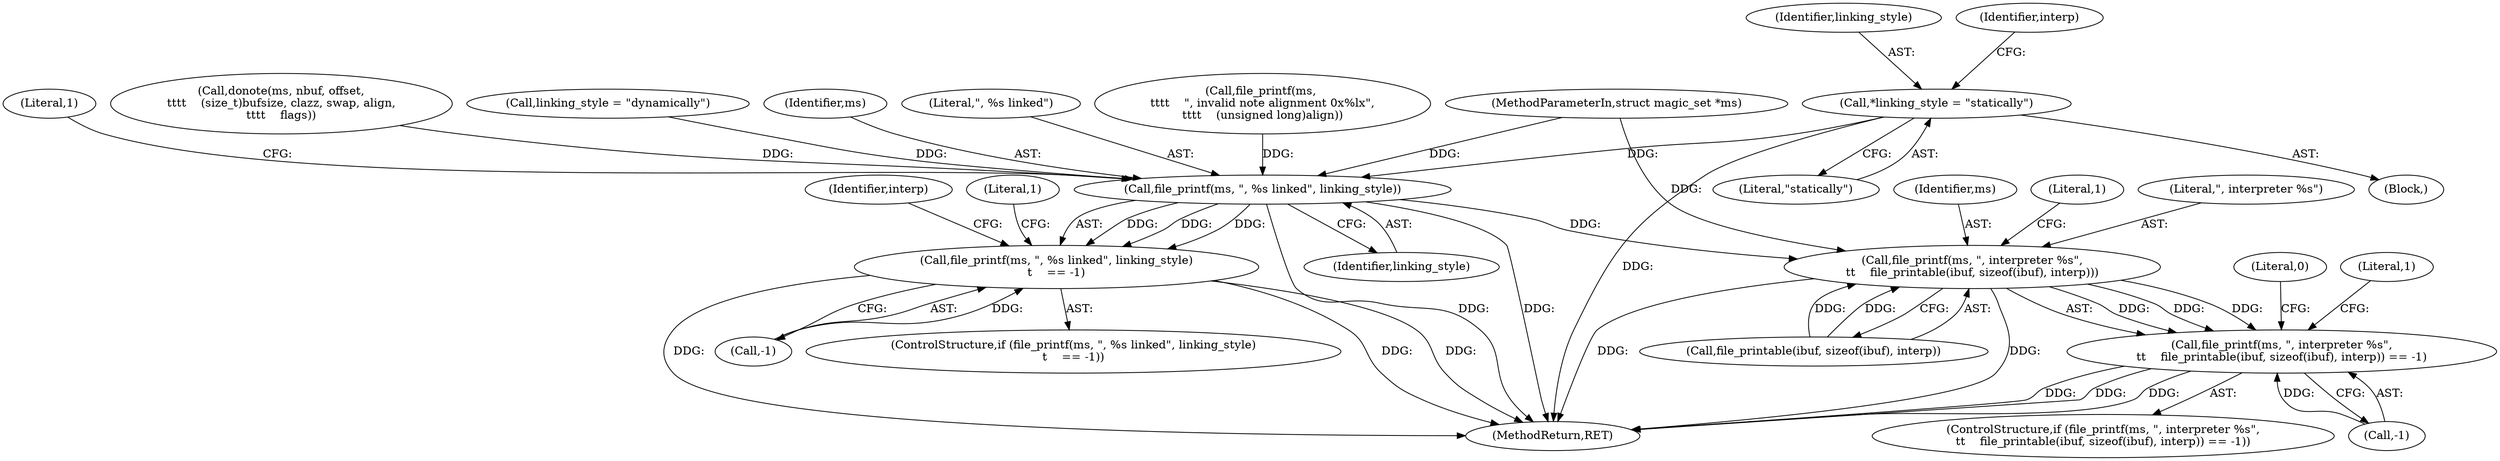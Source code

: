 digraph "0_file_445c8fb0ebff85195be94cd9f7e1df89cade5c7f_0@pointer" {
"1000121" [label="(Call,*linking_style = \"statically\")"];
"1000328" [label="(Call,file_printf(ms, \", %s linked\", linking_style))"];
"1000327" [label="(Call,file_printf(ms, \", %s linked\", linking_style)\n\t    == -1)"];
"1000343" [label="(Call,file_printf(ms, \", interpreter %s\",\n\t\t    file_printable(ibuf, sizeof(ibuf), interp)))"];
"1000342" [label="(Call,file_printf(ms, \", interpreter %s\",\n\t\t    file_printable(ibuf, sizeof(ibuf), interp)) == -1)"];
"1000117" [label="(Block,)"];
"1000346" [label="(Call,file_printable(ibuf, sizeof(ibuf), interp))"];
"1000121" [label="(Call,*linking_style = \"statically\")"];
"1000208" [label="(Call,file_printf(ms, \n\t\t\t\t    \", invalid note alignment 0x%lx\",\n\t\t\t\t    (unsigned long)align))"];
"1000329" [label="(Identifier,ms)"];
"1000330" [label="(Literal,\", %s linked\")"];
"1000343" [label="(Call,file_printf(ms, \", interpreter %s\",\n\t\t    file_printable(ibuf, sizeof(ibuf), interp)))"];
"1000122" [label="(Identifier,linking_style)"];
"1000107" [label="(MethodParameterIn,struct magic_set *ms)"];
"1000126" [label="(Identifier,interp)"];
"1000342" [label="(Call,file_printf(ms, \", interpreter %s\",\n\t\t    file_printable(ibuf, sizeof(ibuf), interp)) == -1)"];
"1000332" [label="(Call,-1)"];
"1000331" [label="(Identifier,linking_style)"];
"1000351" [label="(Call,-1)"];
"1000341" [label="(ControlStructure,if (file_printf(ms, \", interpreter %s\",\n\t\t    file_printable(ibuf, sizeof(ibuf), interp)) == -1))"];
"1000336" [label="(Literal,1)"];
"1000326" [label="(ControlStructure,if (file_printf(ms, \", %s linked\", linking_style)\n\t    == -1))"];
"1000333" [label="(Literal,1)"];
"1000344" [label="(Identifier,ms)"];
"1000352" [label="(Literal,1)"];
"1000358" [label="(MethodReturn,RET)"];
"1000357" [label="(Literal,0)"];
"1000355" [label="(Literal,1)"];
"1000339" [label="(Identifier,interp)"];
"1000307" [label="(Call,donote(ms, nbuf, offset,\n\t\t\t\t    (size_t)bufsize, clazz, swap, align,\n\t\t\t\t    flags))"];
"1000185" [label="(Call,linking_style = \"dynamically\")"];
"1000328" [label="(Call,file_printf(ms, \", %s linked\", linking_style))"];
"1000327" [label="(Call,file_printf(ms, \", %s linked\", linking_style)\n\t    == -1)"];
"1000123" [label="(Literal,\"statically\")"];
"1000345" [label="(Literal,\", interpreter %s\")"];
"1000121" -> "1000117"  [label="AST: "];
"1000121" -> "1000123"  [label="CFG: "];
"1000122" -> "1000121"  [label="AST: "];
"1000123" -> "1000121"  [label="AST: "];
"1000126" -> "1000121"  [label="CFG: "];
"1000121" -> "1000358"  [label="DDG: "];
"1000121" -> "1000328"  [label="DDG: "];
"1000328" -> "1000327"  [label="AST: "];
"1000328" -> "1000331"  [label="CFG: "];
"1000329" -> "1000328"  [label="AST: "];
"1000330" -> "1000328"  [label="AST: "];
"1000331" -> "1000328"  [label="AST: "];
"1000333" -> "1000328"  [label="CFG: "];
"1000328" -> "1000358"  [label="DDG: "];
"1000328" -> "1000358"  [label="DDG: "];
"1000328" -> "1000327"  [label="DDG: "];
"1000328" -> "1000327"  [label="DDG: "];
"1000328" -> "1000327"  [label="DDG: "];
"1000208" -> "1000328"  [label="DDG: "];
"1000307" -> "1000328"  [label="DDG: "];
"1000107" -> "1000328"  [label="DDG: "];
"1000185" -> "1000328"  [label="DDG: "];
"1000328" -> "1000343"  [label="DDG: "];
"1000327" -> "1000326"  [label="AST: "];
"1000327" -> "1000332"  [label="CFG: "];
"1000332" -> "1000327"  [label="AST: "];
"1000336" -> "1000327"  [label="CFG: "];
"1000339" -> "1000327"  [label="CFG: "];
"1000327" -> "1000358"  [label="DDG: "];
"1000327" -> "1000358"  [label="DDG: "];
"1000327" -> "1000358"  [label="DDG: "];
"1000332" -> "1000327"  [label="DDG: "];
"1000343" -> "1000342"  [label="AST: "];
"1000343" -> "1000346"  [label="CFG: "];
"1000344" -> "1000343"  [label="AST: "];
"1000345" -> "1000343"  [label="AST: "];
"1000346" -> "1000343"  [label="AST: "];
"1000352" -> "1000343"  [label="CFG: "];
"1000343" -> "1000358"  [label="DDG: "];
"1000343" -> "1000358"  [label="DDG: "];
"1000343" -> "1000342"  [label="DDG: "];
"1000343" -> "1000342"  [label="DDG: "];
"1000343" -> "1000342"  [label="DDG: "];
"1000107" -> "1000343"  [label="DDG: "];
"1000346" -> "1000343"  [label="DDG: "];
"1000346" -> "1000343"  [label="DDG: "];
"1000342" -> "1000341"  [label="AST: "];
"1000342" -> "1000351"  [label="CFG: "];
"1000351" -> "1000342"  [label="AST: "];
"1000355" -> "1000342"  [label="CFG: "];
"1000357" -> "1000342"  [label="CFG: "];
"1000342" -> "1000358"  [label="DDG: "];
"1000342" -> "1000358"  [label="DDG: "];
"1000342" -> "1000358"  [label="DDG: "];
"1000351" -> "1000342"  [label="DDG: "];
}
